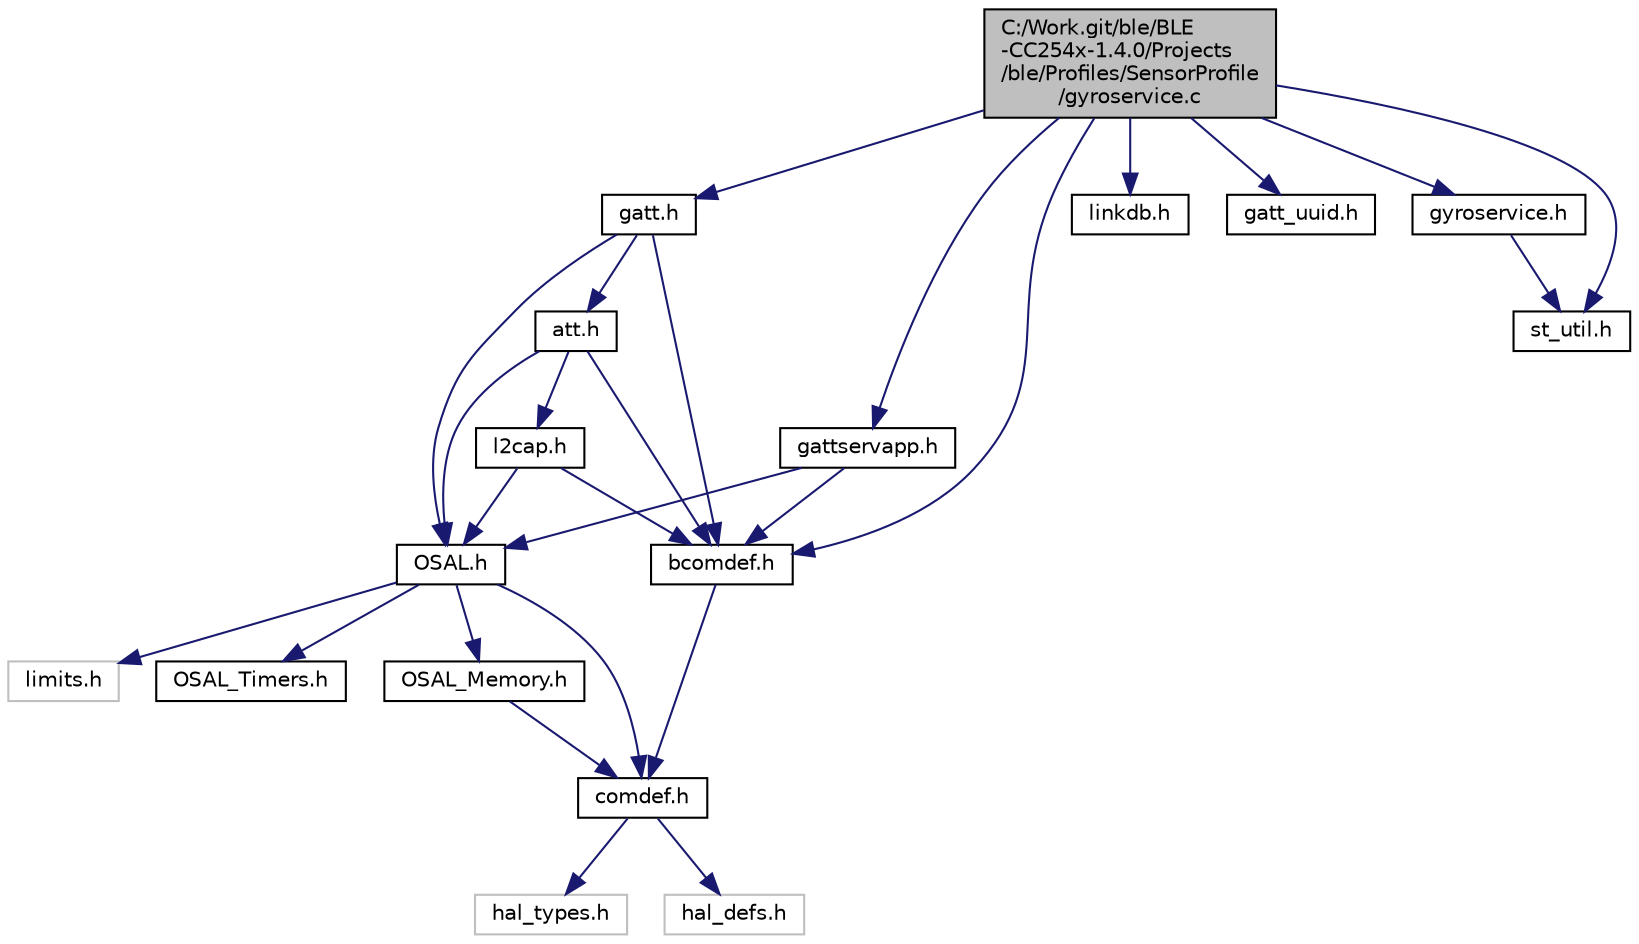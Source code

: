 digraph "C:/Work.git/ble/BLE-CC254x-1.4.0/Projects/ble/Profiles/SensorProfile/gyroservice.c"
{
  edge [fontname="Helvetica",fontsize="10",labelfontname="Helvetica",labelfontsize="10"];
  node [fontname="Helvetica",fontsize="10",shape=record];
  Node1 [label="C:/Work.git/ble/BLE\l-CC254x-1.4.0/Projects\l/ble/Profiles/SensorProfile\l/gyroservice.c",height=0.2,width=0.4,color="black", fillcolor="grey75", style="filled" fontcolor="black"];
  Node1 -> Node2 [color="midnightblue",fontsize="10",style="solid",fontname="Helvetica"];
  Node2 [label="bcomdef.h",height=0.2,width=0.4,color="black", fillcolor="white", style="filled",URL="$bcomdef_8h.html"];
  Node2 -> Node3 [color="midnightblue",fontsize="10",style="solid",fontname="Helvetica"];
  Node3 [label="comdef.h",height=0.2,width=0.4,color="black", fillcolor="white", style="filled",URL="$comdef_8h.html"];
  Node3 -> Node4 [color="midnightblue",fontsize="10",style="solid",fontname="Helvetica"];
  Node4 [label="hal_types.h",height=0.2,width=0.4,color="grey75", fillcolor="white", style="filled"];
  Node3 -> Node5 [color="midnightblue",fontsize="10",style="solid",fontname="Helvetica"];
  Node5 [label="hal_defs.h",height=0.2,width=0.4,color="grey75", fillcolor="white", style="filled"];
  Node1 -> Node6 [color="midnightblue",fontsize="10",style="solid",fontname="Helvetica"];
  Node6 [label="linkdb.h",height=0.2,width=0.4,color="black", fillcolor="white", style="filled",URL="$linkdb_8h.html"];
  Node1 -> Node7 [color="midnightblue",fontsize="10",style="solid",fontname="Helvetica"];
  Node7 [label="gatt.h",height=0.2,width=0.4,color="black", fillcolor="white", style="filled",URL="$gatt_8h.html"];
  Node7 -> Node2 [color="midnightblue",fontsize="10",style="solid",fontname="Helvetica"];
  Node7 -> Node8 [color="midnightblue",fontsize="10",style="solid",fontname="Helvetica"];
  Node8 [label="OSAL.h",height=0.2,width=0.4,color="black", fillcolor="white", style="filled",URL="$_o_s_a_l_8h.html"];
  Node8 -> Node9 [color="midnightblue",fontsize="10",style="solid",fontname="Helvetica"];
  Node9 [label="limits.h",height=0.2,width=0.4,color="grey75", fillcolor="white", style="filled"];
  Node8 -> Node3 [color="midnightblue",fontsize="10",style="solid",fontname="Helvetica"];
  Node8 -> Node10 [color="midnightblue",fontsize="10",style="solid",fontname="Helvetica"];
  Node10 [label="OSAL_Memory.h",height=0.2,width=0.4,color="black", fillcolor="white", style="filled",URL="$_o_s_a_l___memory_8h.html"];
  Node10 -> Node3 [color="midnightblue",fontsize="10",style="solid",fontname="Helvetica"];
  Node8 -> Node11 [color="midnightblue",fontsize="10",style="solid",fontname="Helvetica"];
  Node11 [label="OSAL_Timers.h",height=0.2,width=0.4,color="black", fillcolor="white", style="filled",URL="$_o_s_a_l___timers_8h.html"];
  Node7 -> Node12 [color="midnightblue",fontsize="10",style="solid",fontname="Helvetica"];
  Node12 [label="att.h",height=0.2,width=0.4,color="black", fillcolor="white", style="filled",URL="$att_8h.html"];
  Node12 -> Node2 [color="midnightblue",fontsize="10",style="solid",fontname="Helvetica"];
  Node12 -> Node8 [color="midnightblue",fontsize="10",style="solid",fontname="Helvetica"];
  Node12 -> Node13 [color="midnightblue",fontsize="10",style="solid",fontname="Helvetica"];
  Node13 [label="l2cap.h",height=0.2,width=0.4,color="black", fillcolor="white", style="filled",URL="$l2cap_8h.html"];
  Node13 -> Node2 [color="midnightblue",fontsize="10",style="solid",fontname="Helvetica"];
  Node13 -> Node8 [color="midnightblue",fontsize="10",style="solid",fontname="Helvetica"];
  Node1 -> Node14 [color="midnightblue",fontsize="10",style="solid",fontname="Helvetica"];
  Node14 [label="gatt_uuid.h",height=0.2,width=0.4,color="black", fillcolor="white", style="filled",URL="$gatt__uuid_8h.html"];
  Node1 -> Node15 [color="midnightblue",fontsize="10",style="solid",fontname="Helvetica"];
  Node15 [label="gattservapp.h",height=0.2,width=0.4,color="black", fillcolor="white", style="filled",URL="$gattservapp_8h.html"];
  Node15 -> Node2 [color="midnightblue",fontsize="10",style="solid",fontname="Helvetica"];
  Node15 -> Node8 [color="midnightblue",fontsize="10",style="solid",fontname="Helvetica"];
  Node1 -> Node16 [color="midnightblue",fontsize="10",style="solid",fontname="Helvetica"];
  Node16 [label="gyroservice.h",height=0.2,width=0.4,color="black", fillcolor="white", style="filled",URL="$gyroservice_8h.html"];
  Node16 -> Node17 [color="midnightblue",fontsize="10",style="solid",fontname="Helvetica"];
  Node17 [label="st_util.h",height=0.2,width=0.4,color="black", fillcolor="white", style="filled",URL="$st__util_8h.html"];
  Node1 -> Node17 [color="midnightblue",fontsize="10",style="solid",fontname="Helvetica"];
}

